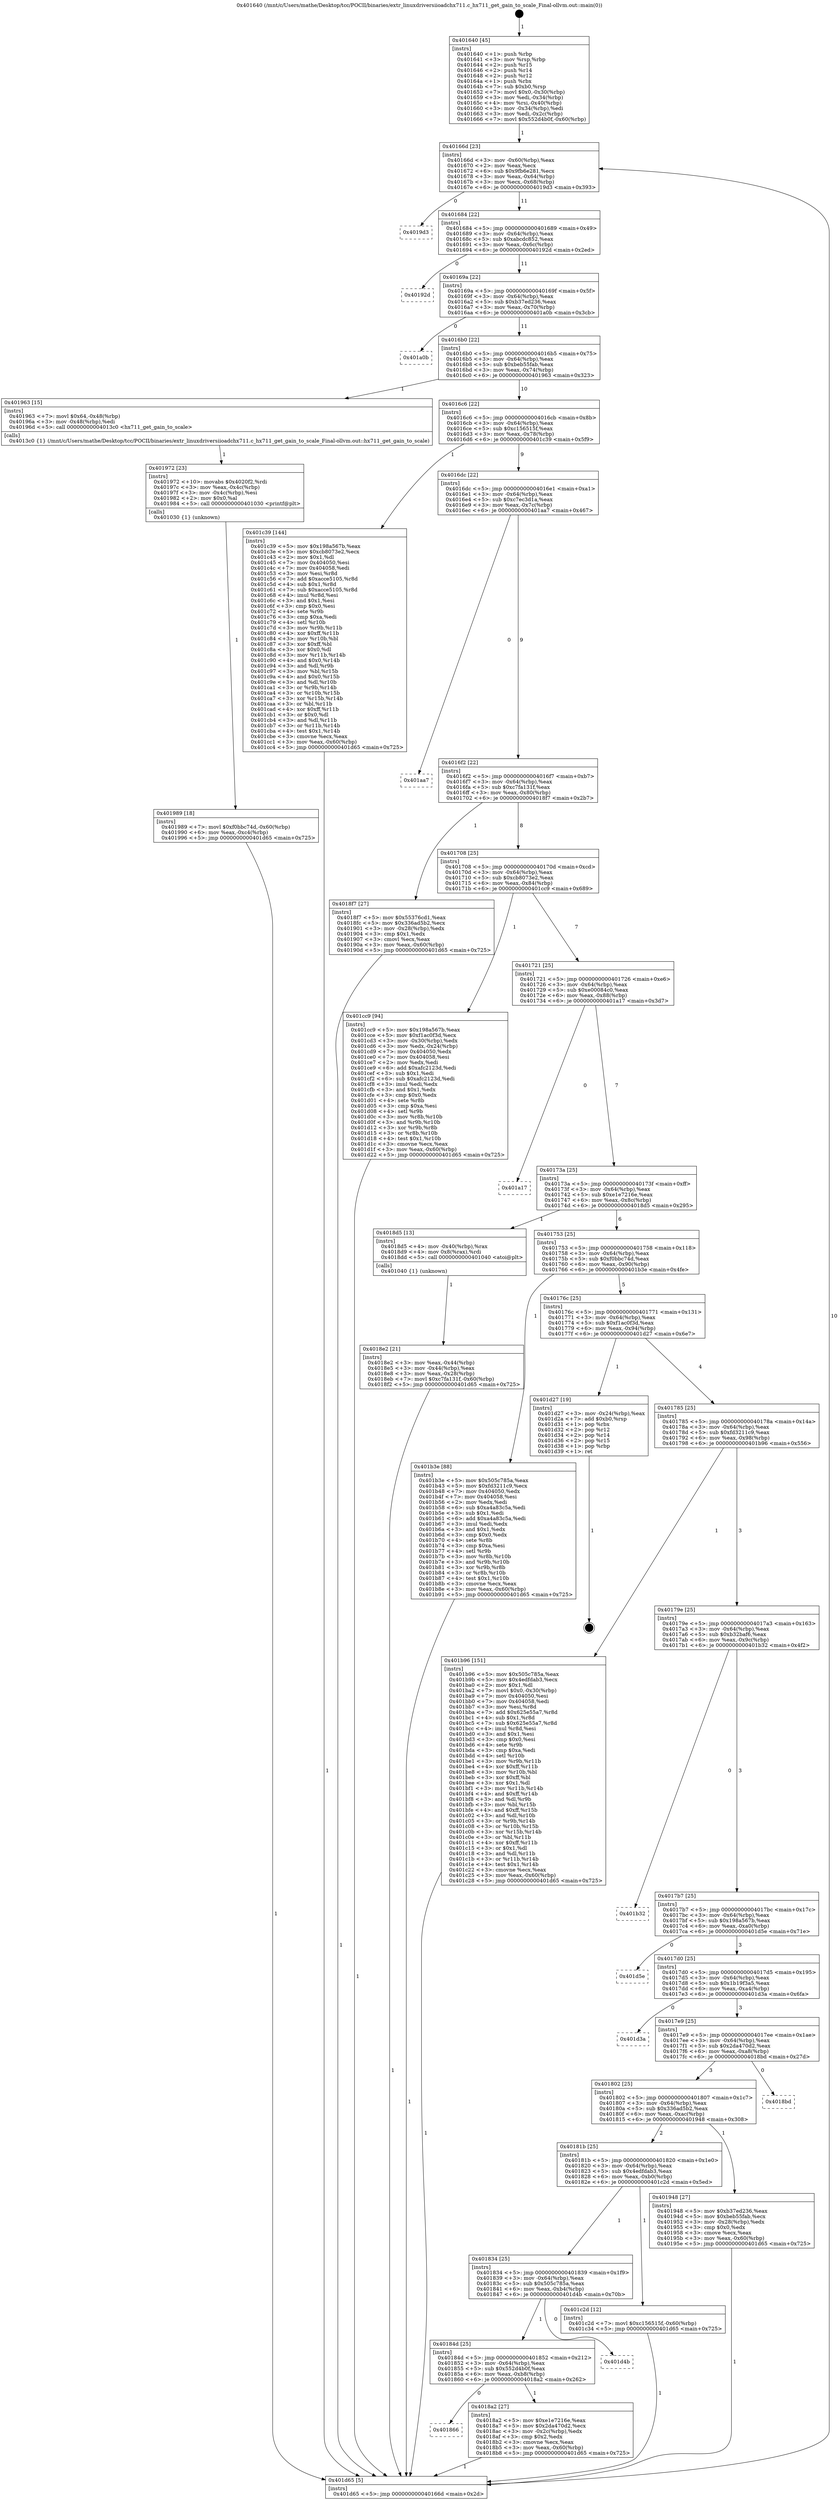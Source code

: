 digraph "0x401640" {
  label = "0x401640 (/mnt/c/Users/mathe/Desktop/tcc/POCII/binaries/extr_linuxdriversiioadchx711.c_hx711_get_gain_to_scale_Final-ollvm.out::main(0))"
  labelloc = "t"
  node[shape=record]

  Entry [label="",width=0.3,height=0.3,shape=circle,fillcolor=black,style=filled]
  "0x40166d" [label="{
     0x40166d [23]\l
     | [instrs]\l
     &nbsp;&nbsp;0x40166d \<+3\>: mov -0x60(%rbp),%eax\l
     &nbsp;&nbsp;0x401670 \<+2\>: mov %eax,%ecx\l
     &nbsp;&nbsp;0x401672 \<+6\>: sub $0x9fb6e281,%ecx\l
     &nbsp;&nbsp;0x401678 \<+3\>: mov %eax,-0x64(%rbp)\l
     &nbsp;&nbsp;0x40167b \<+3\>: mov %ecx,-0x68(%rbp)\l
     &nbsp;&nbsp;0x40167e \<+6\>: je 00000000004019d3 \<main+0x393\>\l
  }"]
  "0x4019d3" [label="{
     0x4019d3\l
  }", style=dashed]
  "0x401684" [label="{
     0x401684 [22]\l
     | [instrs]\l
     &nbsp;&nbsp;0x401684 \<+5\>: jmp 0000000000401689 \<main+0x49\>\l
     &nbsp;&nbsp;0x401689 \<+3\>: mov -0x64(%rbp),%eax\l
     &nbsp;&nbsp;0x40168c \<+5\>: sub $0xabcdc852,%eax\l
     &nbsp;&nbsp;0x401691 \<+3\>: mov %eax,-0x6c(%rbp)\l
     &nbsp;&nbsp;0x401694 \<+6\>: je 000000000040192d \<main+0x2ed\>\l
  }"]
  Exit [label="",width=0.3,height=0.3,shape=circle,fillcolor=black,style=filled,peripheries=2]
  "0x40192d" [label="{
     0x40192d\l
  }", style=dashed]
  "0x40169a" [label="{
     0x40169a [22]\l
     | [instrs]\l
     &nbsp;&nbsp;0x40169a \<+5\>: jmp 000000000040169f \<main+0x5f\>\l
     &nbsp;&nbsp;0x40169f \<+3\>: mov -0x64(%rbp),%eax\l
     &nbsp;&nbsp;0x4016a2 \<+5\>: sub $0xb37ed236,%eax\l
     &nbsp;&nbsp;0x4016a7 \<+3\>: mov %eax,-0x70(%rbp)\l
     &nbsp;&nbsp;0x4016aa \<+6\>: je 0000000000401a0b \<main+0x3cb\>\l
  }"]
  "0x401989" [label="{
     0x401989 [18]\l
     | [instrs]\l
     &nbsp;&nbsp;0x401989 \<+7\>: movl $0xf0bbc74d,-0x60(%rbp)\l
     &nbsp;&nbsp;0x401990 \<+6\>: mov %eax,-0xc4(%rbp)\l
     &nbsp;&nbsp;0x401996 \<+5\>: jmp 0000000000401d65 \<main+0x725\>\l
  }"]
  "0x401a0b" [label="{
     0x401a0b\l
  }", style=dashed]
  "0x4016b0" [label="{
     0x4016b0 [22]\l
     | [instrs]\l
     &nbsp;&nbsp;0x4016b0 \<+5\>: jmp 00000000004016b5 \<main+0x75\>\l
     &nbsp;&nbsp;0x4016b5 \<+3\>: mov -0x64(%rbp),%eax\l
     &nbsp;&nbsp;0x4016b8 \<+5\>: sub $0xbeb55fab,%eax\l
     &nbsp;&nbsp;0x4016bd \<+3\>: mov %eax,-0x74(%rbp)\l
     &nbsp;&nbsp;0x4016c0 \<+6\>: je 0000000000401963 \<main+0x323\>\l
  }"]
  "0x401972" [label="{
     0x401972 [23]\l
     | [instrs]\l
     &nbsp;&nbsp;0x401972 \<+10\>: movabs $0x4020f2,%rdi\l
     &nbsp;&nbsp;0x40197c \<+3\>: mov %eax,-0x4c(%rbp)\l
     &nbsp;&nbsp;0x40197f \<+3\>: mov -0x4c(%rbp),%esi\l
     &nbsp;&nbsp;0x401982 \<+2\>: mov $0x0,%al\l
     &nbsp;&nbsp;0x401984 \<+5\>: call 0000000000401030 \<printf@plt\>\l
     | [calls]\l
     &nbsp;&nbsp;0x401030 \{1\} (unknown)\l
  }"]
  "0x401963" [label="{
     0x401963 [15]\l
     | [instrs]\l
     &nbsp;&nbsp;0x401963 \<+7\>: movl $0x64,-0x48(%rbp)\l
     &nbsp;&nbsp;0x40196a \<+3\>: mov -0x48(%rbp),%edi\l
     &nbsp;&nbsp;0x40196d \<+5\>: call 00000000004013c0 \<hx711_get_gain_to_scale\>\l
     | [calls]\l
     &nbsp;&nbsp;0x4013c0 \{1\} (/mnt/c/Users/mathe/Desktop/tcc/POCII/binaries/extr_linuxdriversiioadchx711.c_hx711_get_gain_to_scale_Final-ollvm.out::hx711_get_gain_to_scale)\l
  }"]
  "0x4016c6" [label="{
     0x4016c6 [22]\l
     | [instrs]\l
     &nbsp;&nbsp;0x4016c6 \<+5\>: jmp 00000000004016cb \<main+0x8b\>\l
     &nbsp;&nbsp;0x4016cb \<+3\>: mov -0x64(%rbp),%eax\l
     &nbsp;&nbsp;0x4016ce \<+5\>: sub $0xc156515f,%eax\l
     &nbsp;&nbsp;0x4016d3 \<+3\>: mov %eax,-0x78(%rbp)\l
     &nbsp;&nbsp;0x4016d6 \<+6\>: je 0000000000401c39 \<main+0x5f9\>\l
  }"]
  "0x4018e2" [label="{
     0x4018e2 [21]\l
     | [instrs]\l
     &nbsp;&nbsp;0x4018e2 \<+3\>: mov %eax,-0x44(%rbp)\l
     &nbsp;&nbsp;0x4018e5 \<+3\>: mov -0x44(%rbp),%eax\l
     &nbsp;&nbsp;0x4018e8 \<+3\>: mov %eax,-0x28(%rbp)\l
     &nbsp;&nbsp;0x4018eb \<+7\>: movl $0xc7fa131f,-0x60(%rbp)\l
     &nbsp;&nbsp;0x4018f2 \<+5\>: jmp 0000000000401d65 \<main+0x725\>\l
  }"]
  "0x401c39" [label="{
     0x401c39 [144]\l
     | [instrs]\l
     &nbsp;&nbsp;0x401c39 \<+5\>: mov $0x198a567b,%eax\l
     &nbsp;&nbsp;0x401c3e \<+5\>: mov $0xcb8073e2,%ecx\l
     &nbsp;&nbsp;0x401c43 \<+2\>: mov $0x1,%dl\l
     &nbsp;&nbsp;0x401c45 \<+7\>: mov 0x404050,%esi\l
     &nbsp;&nbsp;0x401c4c \<+7\>: mov 0x404058,%edi\l
     &nbsp;&nbsp;0x401c53 \<+3\>: mov %esi,%r8d\l
     &nbsp;&nbsp;0x401c56 \<+7\>: add $0xacce5105,%r8d\l
     &nbsp;&nbsp;0x401c5d \<+4\>: sub $0x1,%r8d\l
     &nbsp;&nbsp;0x401c61 \<+7\>: sub $0xacce5105,%r8d\l
     &nbsp;&nbsp;0x401c68 \<+4\>: imul %r8d,%esi\l
     &nbsp;&nbsp;0x401c6c \<+3\>: and $0x1,%esi\l
     &nbsp;&nbsp;0x401c6f \<+3\>: cmp $0x0,%esi\l
     &nbsp;&nbsp;0x401c72 \<+4\>: sete %r9b\l
     &nbsp;&nbsp;0x401c76 \<+3\>: cmp $0xa,%edi\l
     &nbsp;&nbsp;0x401c79 \<+4\>: setl %r10b\l
     &nbsp;&nbsp;0x401c7d \<+3\>: mov %r9b,%r11b\l
     &nbsp;&nbsp;0x401c80 \<+4\>: xor $0xff,%r11b\l
     &nbsp;&nbsp;0x401c84 \<+3\>: mov %r10b,%bl\l
     &nbsp;&nbsp;0x401c87 \<+3\>: xor $0xff,%bl\l
     &nbsp;&nbsp;0x401c8a \<+3\>: xor $0x0,%dl\l
     &nbsp;&nbsp;0x401c8d \<+3\>: mov %r11b,%r14b\l
     &nbsp;&nbsp;0x401c90 \<+4\>: and $0x0,%r14b\l
     &nbsp;&nbsp;0x401c94 \<+3\>: and %dl,%r9b\l
     &nbsp;&nbsp;0x401c97 \<+3\>: mov %bl,%r15b\l
     &nbsp;&nbsp;0x401c9a \<+4\>: and $0x0,%r15b\l
     &nbsp;&nbsp;0x401c9e \<+3\>: and %dl,%r10b\l
     &nbsp;&nbsp;0x401ca1 \<+3\>: or %r9b,%r14b\l
     &nbsp;&nbsp;0x401ca4 \<+3\>: or %r10b,%r15b\l
     &nbsp;&nbsp;0x401ca7 \<+3\>: xor %r15b,%r14b\l
     &nbsp;&nbsp;0x401caa \<+3\>: or %bl,%r11b\l
     &nbsp;&nbsp;0x401cad \<+4\>: xor $0xff,%r11b\l
     &nbsp;&nbsp;0x401cb1 \<+3\>: or $0x0,%dl\l
     &nbsp;&nbsp;0x401cb4 \<+3\>: and %dl,%r11b\l
     &nbsp;&nbsp;0x401cb7 \<+3\>: or %r11b,%r14b\l
     &nbsp;&nbsp;0x401cba \<+4\>: test $0x1,%r14b\l
     &nbsp;&nbsp;0x401cbe \<+3\>: cmovne %ecx,%eax\l
     &nbsp;&nbsp;0x401cc1 \<+3\>: mov %eax,-0x60(%rbp)\l
     &nbsp;&nbsp;0x401cc4 \<+5\>: jmp 0000000000401d65 \<main+0x725\>\l
  }"]
  "0x4016dc" [label="{
     0x4016dc [22]\l
     | [instrs]\l
     &nbsp;&nbsp;0x4016dc \<+5\>: jmp 00000000004016e1 \<main+0xa1\>\l
     &nbsp;&nbsp;0x4016e1 \<+3\>: mov -0x64(%rbp),%eax\l
     &nbsp;&nbsp;0x4016e4 \<+5\>: sub $0xc7ec3d1a,%eax\l
     &nbsp;&nbsp;0x4016e9 \<+3\>: mov %eax,-0x7c(%rbp)\l
     &nbsp;&nbsp;0x4016ec \<+6\>: je 0000000000401aa7 \<main+0x467\>\l
  }"]
  "0x401640" [label="{
     0x401640 [45]\l
     | [instrs]\l
     &nbsp;&nbsp;0x401640 \<+1\>: push %rbp\l
     &nbsp;&nbsp;0x401641 \<+3\>: mov %rsp,%rbp\l
     &nbsp;&nbsp;0x401644 \<+2\>: push %r15\l
     &nbsp;&nbsp;0x401646 \<+2\>: push %r14\l
     &nbsp;&nbsp;0x401648 \<+2\>: push %r12\l
     &nbsp;&nbsp;0x40164a \<+1\>: push %rbx\l
     &nbsp;&nbsp;0x40164b \<+7\>: sub $0xb0,%rsp\l
     &nbsp;&nbsp;0x401652 \<+7\>: movl $0x0,-0x30(%rbp)\l
     &nbsp;&nbsp;0x401659 \<+3\>: mov %edi,-0x34(%rbp)\l
     &nbsp;&nbsp;0x40165c \<+4\>: mov %rsi,-0x40(%rbp)\l
     &nbsp;&nbsp;0x401660 \<+3\>: mov -0x34(%rbp),%edi\l
     &nbsp;&nbsp;0x401663 \<+3\>: mov %edi,-0x2c(%rbp)\l
     &nbsp;&nbsp;0x401666 \<+7\>: movl $0x552d4b0f,-0x60(%rbp)\l
  }"]
  "0x401aa7" [label="{
     0x401aa7\l
  }", style=dashed]
  "0x4016f2" [label="{
     0x4016f2 [22]\l
     | [instrs]\l
     &nbsp;&nbsp;0x4016f2 \<+5\>: jmp 00000000004016f7 \<main+0xb7\>\l
     &nbsp;&nbsp;0x4016f7 \<+3\>: mov -0x64(%rbp),%eax\l
     &nbsp;&nbsp;0x4016fa \<+5\>: sub $0xc7fa131f,%eax\l
     &nbsp;&nbsp;0x4016ff \<+3\>: mov %eax,-0x80(%rbp)\l
     &nbsp;&nbsp;0x401702 \<+6\>: je 00000000004018f7 \<main+0x2b7\>\l
  }"]
  "0x401d65" [label="{
     0x401d65 [5]\l
     | [instrs]\l
     &nbsp;&nbsp;0x401d65 \<+5\>: jmp 000000000040166d \<main+0x2d\>\l
  }"]
  "0x4018f7" [label="{
     0x4018f7 [27]\l
     | [instrs]\l
     &nbsp;&nbsp;0x4018f7 \<+5\>: mov $0x55376cd1,%eax\l
     &nbsp;&nbsp;0x4018fc \<+5\>: mov $0x336ad5b2,%ecx\l
     &nbsp;&nbsp;0x401901 \<+3\>: mov -0x28(%rbp),%edx\l
     &nbsp;&nbsp;0x401904 \<+3\>: cmp $0x1,%edx\l
     &nbsp;&nbsp;0x401907 \<+3\>: cmovl %ecx,%eax\l
     &nbsp;&nbsp;0x40190a \<+3\>: mov %eax,-0x60(%rbp)\l
     &nbsp;&nbsp;0x40190d \<+5\>: jmp 0000000000401d65 \<main+0x725\>\l
  }"]
  "0x401708" [label="{
     0x401708 [25]\l
     | [instrs]\l
     &nbsp;&nbsp;0x401708 \<+5\>: jmp 000000000040170d \<main+0xcd\>\l
     &nbsp;&nbsp;0x40170d \<+3\>: mov -0x64(%rbp),%eax\l
     &nbsp;&nbsp;0x401710 \<+5\>: sub $0xcb8073e2,%eax\l
     &nbsp;&nbsp;0x401715 \<+6\>: mov %eax,-0x84(%rbp)\l
     &nbsp;&nbsp;0x40171b \<+6\>: je 0000000000401cc9 \<main+0x689\>\l
  }"]
  "0x401866" [label="{
     0x401866\l
  }", style=dashed]
  "0x401cc9" [label="{
     0x401cc9 [94]\l
     | [instrs]\l
     &nbsp;&nbsp;0x401cc9 \<+5\>: mov $0x198a567b,%eax\l
     &nbsp;&nbsp;0x401cce \<+5\>: mov $0xf1ac0f3d,%ecx\l
     &nbsp;&nbsp;0x401cd3 \<+3\>: mov -0x30(%rbp),%edx\l
     &nbsp;&nbsp;0x401cd6 \<+3\>: mov %edx,-0x24(%rbp)\l
     &nbsp;&nbsp;0x401cd9 \<+7\>: mov 0x404050,%edx\l
     &nbsp;&nbsp;0x401ce0 \<+7\>: mov 0x404058,%esi\l
     &nbsp;&nbsp;0x401ce7 \<+2\>: mov %edx,%edi\l
     &nbsp;&nbsp;0x401ce9 \<+6\>: add $0xafc2123d,%edi\l
     &nbsp;&nbsp;0x401cef \<+3\>: sub $0x1,%edi\l
     &nbsp;&nbsp;0x401cf2 \<+6\>: sub $0xafc2123d,%edi\l
     &nbsp;&nbsp;0x401cf8 \<+3\>: imul %edi,%edx\l
     &nbsp;&nbsp;0x401cfb \<+3\>: and $0x1,%edx\l
     &nbsp;&nbsp;0x401cfe \<+3\>: cmp $0x0,%edx\l
     &nbsp;&nbsp;0x401d01 \<+4\>: sete %r8b\l
     &nbsp;&nbsp;0x401d05 \<+3\>: cmp $0xa,%esi\l
     &nbsp;&nbsp;0x401d08 \<+4\>: setl %r9b\l
     &nbsp;&nbsp;0x401d0c \<+3\>: mov %r8b,%r10b\l
     &nbsp;&nbsp;0x401d0f \<+3\>: and %r9b,%r10b\l
     &nbsp;&nbsp;0x401d12 \<+3\>: xor %r9b,%r8b\l
     &nbsp;&nbsp;0x401d15 \<+3\>: or %r8b,%r10b\l
     &nbsp;&nbsp;0x401d18 \<+4\>: test $0x1,%r10b\l
     &nbsp;&nbsp;0x401d1c \<+3\>: cmovne %ecx,%eax\l
     &nbsp;&nbsp;0x401d1f \<+3\>: mov %eax,-0x60(%rbp)\l
     &nbsp;&nbsp;0x401d22 \<+5\>: jmp 0000000000401d65 \<main+0x725\>\l
  }"]
  "0x401721" [label="{
     0x401721 [25]\l
     | [instrs]\l
     &nbsp;&nbsp;0x401721 \<+5\>: jmp 0000000000401726 \<main+0xe6\>\l
     &nbsp;&nbsp;0x401726 \<+3\>: mov -0x64(%rbp),%eax\l
     &nbsp;&nbsp;0x401729 \<+5\>: sub $0xe00084c0,%eax\l
     &nbsp;&nbsp;0x40172e \<+6\>: mov %eax,-0x88(%rbp)\l
     &nbsp;&nbsp;0x401734 \<+6\>: je 0000000000401a17 \<main+0x3d7\>\l
  }"]
  "0x4018a2" [label="{
     0x4018a2 [27]\l
     | [instrs]\l
     &nbsp;&nbsp;0x4018a2 \<+5\>: mov $0xe1e7216e,%eax\l
     &nbsp;&nbsp;0x4018a7 \<+5\>: mov $0x2da470d2,%ecx\l
     &nbsp;&nbsp;0x4018ac \<+3\>: mov -0x2c(%rbp),%edx\l
     &nbsp;&nbsp;0x4018af \<+3\>: cmp $0x2,%edx\l
     &nbsp;&nbsp;0x4018b2 \<+3\>: cmovne %ecx,%eax\l
     &nbsp;&nbsp;0x4018b5 \<+3\>: mov %eax,-0x60(%rbp)\l
     &nbsp;&nbsp;0x4018b8 \<+5\>: jmp 0000000000401d65 \<main+0x725\>\l
  }"]
  "0x401a17" [label="{
     0x401a17\l
  }", style=dashed]
  "0x40173a" [label="{
     0x40173a [25]\l
     | [instrs]\l
     &nbsp;&nbsp;0x40173a \<+5\>: jmp 000000000040173f \<main+0xff\>\l
     &nbsp;&nbsp;0x40173f \<+3\>: mov -0x64(%rbp),%eax\l
     &nbsp;&nbsp;0x401742 \<+5\>: sub $0xe1e7216e,%eax\l
     &nbsp;&nbsp;0x401747 \<+6\>: mov %eax,-0x8c(%rbp)\l
     &nbsp;&nbsp;0x40174d \<+6\>: je 00000000004018d5 \<main+0x295\>\l
  }"]
  "0x40184d" [label="{
     0x40184d [25]\l
     | [instrs]\l
     &nbsp;&nbsp;0x40184d \<+5\>: jmp 0000000000401852 \<main+0x212\>\l
     &nbsp;&nbsp;0x401852 \<+3\>: mov -0x64(%rbp),%eax\l
     &nbsp;&nbsp;0x401855 \<+5\>: sub $0x552d4b0f,%eax\l
     &nbsp;&nbsp;0x40185a \<+6\>: mov %eax,-0xb8(%rbp)\l
     &nbsp;&nbsp;0x401860 \<+6\>: je 00000000004018a2 \<main+0x262\>\l
  }"]
  "0x4018d5" [label="{
     0x4018d5 [13]\l
     | [instrs]\l
     &nbsp;&nbsp;0x4018d5 \<+4\>: mov -0x40(%rbp),%rax\l
     &nbsp;&nbsp;0x4018d9 \<+4\>: mov 0x8(%rax),%rdi\l
     &nbsp;&nbsp;0x4018dd \<+5\>: call 0000000000401040 \<atoi@plt\>\l
     | [calls]\l
     &nbsp;&nbsp;0x401040 \{1\} (unknown)\l
  }"]
  "0x401753" [label="{
     0x401753 [25]\l
     | [instrs]\l
     &nbsp;&nbsp;0x401753 \<+5\>: jmp 0000000000401758 \<main+0x118\>\l
     &nbsp;&nbsp;0x401758 \<+3\>: mov -0x64(%rbp),%eax\l
     &nbsp;&nbsp;0x40175b \<+5\>: sub $0xf0bbc74d,%eax\l
     &nbsp;&nbsp;0x401760 \<+6\>: mov %eax,-0x90(%rbp)\l
     &nbsp;&nbsp;0x401766 \<+6\>: je 0000000000401b3e \<main+0x4fe\>\l
  }"]
  "0x401d4b" [label="{
     0x401d4b\l
  }", style=dashed]
  "0x401b3e" [label="{
     0x401b3e [88]\l
     | [instrs]\l
     &nbsp;&nbsp;0x401b3e \<+5\>: mov $0x505c785a,%eax\l
     &nbsp;&nbsp;0x401b43 \<+5\>: mov $0xfd3211c9,%ecx\l
     &nbsp;&nbsp;0x401b48 \<+7\>: mov 0x404050,%edx\l
     &nbsp;&nbsp;0x401b4f \<+7\>: mov 0x404058,%esi\l
     &nbsp;&nbsp;0x401b56 \<+2\>: mov %edx,%edi\l
     &nbsp;&nbsp;0x401b58 \<+6\>: sub $0xa4a83c5a,%edi\l
     &nbsp;&nbsp;0x401b5e \<+3\>: sub $0x1,%edi\l
     &nbsp;&nbsp;0x401b61 \<+6\>: add $0xa4a83c5a,%edi\l
     &nbsp;&nbsp;0x401b67 \<+3\>: imul %edi,%edx\l
     &nbsp;&nbsp;0x401b6a \<+3\>: and $0x1,%edx\l
     &nbsp;&nbsp;0x401b6d \<+3\>: cmp $0x0,%edx\l
     &nbsp;&nbsp;0x401b70 \<+4\>: sete %r8b\l
     &nbsp;&nbsp;0x401b74 \<+3\>: cmp $0xa,%esi\l
     &nbsp;&nbsp;0x401b77 \<+4\>: setl %r9b\l
     &nbsp;&nbsp;0x401b7b \<+3\>: mov %r8b,%r10b\l
     &nbsp;&nbsp;0x401b7e \<+3\>: and %r9b,%r10b\l
     &nbsp;&nbsp;0x401b81 \<+3\>: xor %r9b,%r8b\l
     &nbsp;&nbsp;0x401b84 \<+3\>: or %r8b,%r10b\l
     &nbsp;&nbsp;0x401b87 \<+4\>: test $0x1,%r10b\l
     &nbsp;&nbsp;0x401b8b \<+3\>: cmovne %ecx,%eax\l
     &nbsp;&nbsp;0x401b8e \<+3\>: mov %eax,-0x60(%rbp)\l
     &nbsp;&nbsp;0x401b91 \<+5\>: jmp 0000000000401d65 \<main+0x725\>\l
  }"]
  "0x40176c" [label="{
     0x40176c [25]\l
     | [instrs]\l
     &nbsp;&nbsp;0x40176c \<+5\>: jmp 0000000000401771 \<main+0x131\>\l
     &nbsp;&nbsp;0x401771 \<+3\>: mov -0x64(%rbp),%eax\l
     &nbsp;&nbsp;0x401774 \<+5\>: sub $0xf1ac0f3d,%eax\l
     &nbsp;&nbsp;0x401779 \<+6\>: mov %eax,-0x94(%rbp)\l
     &nbsp;&nbsp;0x40177f \<+6\>: je 0000000000401d27 \<main+0x6e7\>\l
  }"]
  "0x401834" [label="{
     0x401834 [25]\l
     | [instrs]\l
     &nbsp;&nbsp;0x401834 \<+5\>: jmp 0000000000401839 \<main+0x1f9\>\l
     &nbsp;&nbsp;0x401839 \<+3\>: mov -0x64(%rbp),%eax\l
     &nbsp;&nbsp;0x40183c \<+5\>: sub $0x505c785a,%eax\l
     &nbsp;&nbsp;0x401841 \<+6\>: mov %eax,-0xb4(%rbp)\l
     &nbsp;&nbsp;0x401847 \<+6\>: je 0000000000401d4b \<main+0x70b\>\l
  }"]
  "0x401d27" [label="{
     0x401d27 [19]\l
     | [instrs]\l
     &nbsp;&nbsp;0x401d27 \<+3\>: mov -0x24(%rbp),%eax\l
     &nbsp;&nbsp;0x401d2a \<+7\>: add $0xb0,%rsp\l
     &nbsp;&nbsp;0x401d31 \<+1\>: pop %rbx\l
     &nbsp;&nbsp;0x401d32 \<+2\>: pop %r12\l
     &nbsp;&nbsp;0x401d34 \<+2\>: pop %r14\l
     &nbsp;&nbsp;0x401d36 \<+2\>: pop %r15\l
     &nbsp;&nbsp;0x401d38 \<+1\>: pop %rbp\l
     &nbsp;&nbsp;0x401d39 \<+1\>: ret\l
  }"]
  "0x401785" [label="{
     0x401785 [25]\l
     | [instrs]\l
     &nbsp;&nbsp;0x401785 \<+5\>: jmp 000000000040178a \<main+0x14a\>\l
     &nbsp;&nbsp;0x40178a \<+3\>: mov -0x64(%rbp),%eax\l
     &nbsp;&nbsp;0x40178d \<+5\>: sub $0xfd3211c9,%eax\l
     &nbsp;&nbsp;0x401792 \<+6\>: mov %eax,-0x98(%rbp)\l
     &nbsp;&nbsp;0x401798 \<+6\>: je 0000000000401b96 \<main+0x556\>\l
  }"]
  "0x401c2d" [label="{
     0x401c2d [12]\l
     | [instrs]\l
     &nbsp;&nbsp;0x401c2d \<+7\>: movl $0xc156515f,-0x60(%rbp)\l
     &nbsp;&nbsp;0x401c34 \<+5\>: jmp 0000000000401d65 \<main+0x725\>\l
  }"]
  "0x401b96" [label="{
     0x401b96 [151]\l
     | [instrs]\l
     &nbsp;&nbsp;0x401b96 \<+5\>: mov $0x505c785a,%eax\l
     &nbsp;&nbsp;0x401b9b \<+5\>: mov $0x4edfdab3,%ecx\l
     &nbsp;&nbsp;0x401ba0 \<+2\>: mov $0x1,%dl\l
     &nbsp;&nbsp;0x401ba2 \<+7\>: movl $0x0,-0x30(%rbp)\l
     &nbsp;&nbsp;0x401ba9 \<+7\>: mov 0x404050,%esi\l
     &nbsp;&nbsp;0x401bb0 \<+7\>: mov 0x404058,%edi\l
     &nbsp;&nbsp;0x401bb7 \<+3\>: mov %esi,%r8d\l
     &nbsp;&nbsp;0x401bba \<+7\>: add $0x625e55a7,%r8d\l
     &nbsp;&nbsp;0x401bc1 \<+4\>: sub $0x1,%r8d\l
     &nbsp;&nbsp;0x401bc5 \<+7\>: sub $0x625e55a7,%r8d\l
     &nbsp;&nbsp;0x401bcc \<+4\>: imul %r8d,%esi\l
     &nbsp;&nbsp;0x401bd0 \<+3\>: and $0x1,%esi\l
     &nbsp;&nbsp;0x401bd3 \<+3\>: cmp $0x0,%esi\l
     &nbsp;&nbsp;0x401bd6 \<+4\>: sete %r9b\l
     &nbsp;&nbsp;0x401bda \<+3\>: cmp $0xa,%edi\l
     &nbsp;&nbsp;0x401bdd \<+4\>: setl %r10b\l
     &nbsp;&nbsp;0x401be1 \<+3\>: mov %r9b,%r11b\l
     &nbsp;&nbsp;0x401be4 \<+4\>: xor $0xff,%r11b\l
     &nbsp;&nbsp;0x401be8 \<+3\>: mov %r10b,%bl\l
     &nbsp;&nbsp;0x401beb \<+3\>: xor $0xff,%bl\l
     &nbsp;&nbsp;0x401bee \<+3\>: xor $0x1,%dl\l
     &nbsp;&nbsp;0x401bf1 \<+3\>: mov %r11b,%r14b\l
     &nbsp;&nbsp;0x401bf4 \<+4\>: and $0xff,%r14b\l
     &nbsp;&nbsp;0x401bf8 \<+3\>: and %dl,%r9b\l
     &nbsp;&nbsp;0x401bfb \<+3\>: mov %bl,%r15b\l
     &nbsp;&nbsp;0x401bfe \<+4\>: and $0xff,%r15b\l
     &nbsp;&nbsp;0x401c02 \<+3\>: and %dl,%r10b\l
     &nbsp;&nbsp;0x401c05 \<+3\>: or %r9b,%r14b\l
     &nbsp;&nbsp;0x401c08 \<+3\>: or %r10b,%r15b\l
     &nbsp;&nbsp;0x401c0b \<+3\>: xor %r15b,%r14b\l
     &nbsp;&nbsp;0x401c0e \<+3\>: or %bl,%r11b\l
     &nbsp;&nbsp;0x401c11 \<+4\>: xor $0xff,%r11b\l
     &nbsp;&nbsp;0x401c15 \<+3\>: or $0x1,%dl\l
     &nbsp;&nbsp;0x401c18 \<+3\>: and %dl,%r11b\l
     &nbsp;&nbsp;0x401c1b \<+3\>: or %r11b,%r14b\l
     &nbsp;&nbsp;0x401c1e \<+4\>: test $0x1,%r14b\l
     &nbsp;&nbsp;0x401c22 \<+3\>: cmovne %ecx,%eax\l
     &nbsp;&nbsp;0x401c25 \<+3\>: mov %eax,-0x60(%rbp)\l
     &nbsp;&nbsp;0x401c28 \<+5\>: jmp 0000000000401d65 \<main+0x725\>\l
  }"]
  "0x40179e" [label="{
     0x40179e [25]\l
     | [instrs]\l
     &nbsp;&nbsp;0x40179e \<+5\>: jmp 00000000004017a3 \<main+0x163\>\l
     &nbsp;&nbsp;0x4017a3 \<+3\>: mov -0x64(%rbp),%eax\l
     &nbsp;&nbsp;0x4017a6 \<+5\>: sub $0xb32baf6,%eax\l
     &nbsp;&nbsp;0x4017ab \<+6\>: mov %eax,-0x9c(%rbp)\l
     &nbsp;&nbsp;0x4017b1 \<+6\>: je 0000000000401b32 \<main+0x4f2\>\l
  }"]
  "0x40181b" [label="{
     0x40181b [25]\l
     | [instrs]\l
     &nbsp;&nbsp;0x40181b \<+5\>: jmp 0000000000401820 \<main+0x1e0\>\l
     &nbsp;&nbsp;0x401820 \<+3\>: mov -0x64(%rbp),%eax\l
     &nbsp;&nbsp;0x401823 \<+5\>: sub $0x4edfdab3,%eax\l
     &nbsp;&nbsp;0x401828 \<+6\>: mov %eax,-0xb0(%rbp)\l
     &nbsp;&nbsp;0x40182e \<+6\>: je 0000000000401c2d \<main+0x5ed\>\l
  }"]
  "0x401b32" [label="{
     0x401b32\l
  }", style=dashed]
  "0x4017b7" [label="{
     0x4017b7 [25]\l
     | [instrs]\l
     &nbsp;&nbsp;0x4017b7 \<+5\>: jmp 00000000004017bc \<main+0x17c\>\l
     &nbsp;&nbsp;0x4017bc \<+3\>: mov -0x64(%rbp),%eax\l
     &nbsp;&nbsp;0x4017bf \<+5\>: sub $0x198a567b,%eax\l
     &nbsp;&nbsp;0x4017c4 \<+6\>: mov %eax,-0xa0(%rbp)\l
     &nbsp;&nbsp;0x4017ca \<+6\>: je 0000000000401d5e \<main+0x71e\>\l
  }"]
  "0x401948" [label="{
     0x401948 [27]\l
     | [instrs]\l
     &nbsp;&nbsp;0x401948 \<+5\>: mov $0xb37ed236,%eax\l
     &nbsp;&nbsp;0x40194d \<+5\>: mov $0xbeb55fab,%ecx\l
     &nbsp;&nbsp;0x401952 \<+3\>: mov -0x28(%rbp),%edx\l
     &nbsp;&nbsp;0x401955 \<+3\>: cmp $0x0,%edx\l
     &nbsp;&nbsp;0x401958 \<+3\>: cmove %ecx,%eax\l
     &nbsp;&nbsp;0x40195b \<+3\>: mov %eax,-0x60(%rbp)\l
     &nbsp;&nbsp;0x40195e \<+5\>: jmp 0000000000401d65 \<main+0x725\>\l
  }"]
  "0x401d5e" [label="{
     0x401d5e\l
  }", style=dashed]
  "0x4017d0" [label="{
     0x4017d0 [25]\l
     | [instrs]\l
     &nbsp;&nbsp;0x4017d0 \<+5\>: jmp 00000000004017d5 \<main+0x195\>\l
     &nbsp;&nbsp;0x4017d5 \<+3\>: mov -0x64(%rbp),%eax\l
     &nbsp;&nbsp;0x4017d8 \<+5\>: sub $0x1b19f3a5,%eax\l
     &nbsp;&nbsp;0x4017dd \<+6\>: mov %eax,-0xa4(%rbp)\l
     &nbsp;&nbsp;0x4017e3 \<+6\>: je 0000000000401d3a \<main+0x6fa\>\l
  }"]
  "0x401802" [label="{
     0x401802 [25]\l
     | [instrs]\l
     &nbsp;&nbsp;0x401802 \<+5\>: jmp 0000000000401807 \<main+0x1c7\>\l
     &nbsp;&nbsp;0x401807 \<+3\>: mov -0x64(%rbp),%eax\l
     &nbsp;&nbsp;0x40180a \<+5\>: sub $0x336ad5b2,%eax\l
     &nbsp;&nbsp;0x40180f \<+6\>: mov %eax,-0xac(%rbp)\l
     &nbsp;&nbsp;0x401815 \<+6\>: je 0000000000401948 \<main+0x308\>\l
  }"]
  "0x401d3a" [label="{
     0x401d3a\l
  }", style=dashed]
  "0x4017e9" [label="{
     0x4017e9 [25]\l
     | [instrs]\l
     &nbsp;&nbsp;0x4017e9 \<+5\>: jmp 00000000004017ee \<main+0x1ae\>\l
     &nbsp;&nbsp;0x4017ee \<+3\>: mov -0x64(%rbp),%eax\l
     &nbsp;&nbsp;0x4017f1 \<+5\>: sub $0x2da470d2,%eax\l
     &nbsp;&nbsp;0x4017f6 \<+6\>: mov %eax,-0xa8(%rbp)\l
     &nbsp;&nbsp;0x4017fc \<+6\>: je 00000000004018bd \<main+0x27d\>\l
  }"]
  "0x4018bd" [label="{
     0x4018bd\l
  }", style=dashed]
  Entry -> "0x401640" [label=" 1"]
  "0x40166d" -> "0x4019d3" [label=" 0"]
  "0x40166d" -> "0x401684" [label=" 11"]
  "0x401d27" -> Exit [label=" 1"]
  "0x401684" -> "0x40192d" [label=" 0"]
  "0x401684" -> "0x40169a" [label=" 11"]
  "0x401cc9" -> "0x401d65" [label=" 1"]
  "0x40169a" -> "0x401a0b" [label=" 0"]
  "0x40169a" -> "0x4016b0" [label=" 11"]
  "0x401c39" -> "0x401d65" [label=" 1"]
  "0x4016b0" -> "0x401963" [label=" 1"]
  "0x4016b0" -> "0x4016c6" [label=" 10"]
  "0x401c2d" -> "0x401d65" [label=" 1"]
  "0x4016c6" -> "0x401c39" [label=" 1"]
  "0x4016c6" -> "0x4016dc" [label=" 9"]
  "0x401b96" -> "0x401d65" [label=" 1"]
  "0x4016dc" -> "0x401aa7" [label=" 0"]
  "0x4016dc" -> "0x4016f2" [label=" 9"]
  "0x401b3e" -> "0x401d65" [label=" 1"]
  "0x4016f2" -> "0x4018f7" [label=" 1"]
  "0x4016f2" -> "0x401708" [label=" 8"]
  "0x401989" -> "0x401d65" [label=" 1"]
  "0x401708" -> "0x401cc9" [label=" 1"]
  "0x401708" -> "0x401721" [label=" 7"]
  "0x401972" -> "0x401989" [label=" 1"]
  "0x401721" -> "0x401a17" [label=" 0"]
  "0x401721" -> "0x40173a" [label=" 7"]
  "0x401963" -> "0x401972" [label=" 1"]
  "0x40173a" -> "0x4018d5" [label=" 1"]
  "0x40173a" -> "0x401753" [label=" 6"]
  "0x4018f7" -> "0x401d65" [label=" 1"]
  "0x401753" -> "0x401b3e" [label=" 1"]
  "0x401753" -> "0x40176c" [label=" 5"]
  "0x4018e2" -> "0x401d65" [label=" 1"]
  "0x40176c" -> "0x401d27" [label=" 1"]
  "0x40176c" -> "0x401785" [label=" 4"]
  "0x401d65" -> "0x40166d" [label=" 10"]
  "0x401785" -> "0x401b96" [label=" 1"]
  "0x401785" -> "0x40179e" [label=" 3"]
  "0x401640" -> "0x40166d" [label=" 1"]
  "0x40179e" -> "0x401b32" [label=" 0"]
  "0x40179e" -> "0x4017b7" [label=" 3"]
  "0x40184d" -> "0x401866" [label=" 0"]
  "0x4017b7" -> "0x401d5e" [label=" 0"]
  "0x4017b7" -> "0x4017d0" [label=" 3"]
  "0x40184d" -> "0x4018a2" [label=" 1"]
  "0x4017d0" -> "0x401d3a" [label=" 0"]
  "0x4017d0" -> "0x4017e9" [label=" 3"]
  "0x401834" -> "0x40184d" [label=" 1"]
  "0x4017e9" -> "0x4018bd" [label=" 0"]
  "0x4017e9" -> "0x401802" [label=" 3"]
  "0x401948" -> "0x401d65" [label=" 1"]
  "0x401802" -> "0x401948" [label=" 1"]
  "0x401802" -> "0x40181b" [label=" 2"]
  "0x4018a2" -> "0x401d65" [label=" 1"]
  "0x40181b" -> "0x401c2d" [label=" 1"]
  "0x40181b" -> "0x401834" [label=" 1"]
  "0x4018d5" -> "0x4018e2" [label=" 1"]
  "0x401834" -> "0x401d4b" [label=" 0"]
}
